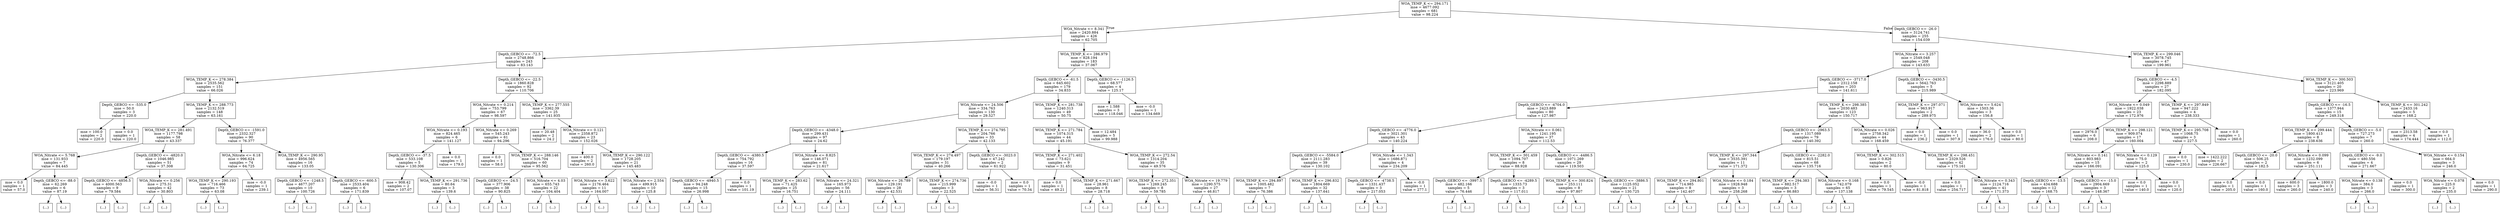 digraph Tree {
node [shape=box] ;
0 [label="WOA_TEMP_K <= 294.171\nmse = 4677.092\nsamples = 681\nvalue = 98.224"] ;
1 [label="WOA_Nitrate <= 8.341\nmse = 2420.884\nsamples = 426\nvalue = 62.705"] ;
0 -> 1 [labeldistance=2.5, labelangle=45, headlabel="True"] ;
2 [label="Depth_GEBCO <= -72.5\nmse = 2748.866\nsamples = 243\nvalue = 83.143"] ;
1 -> 2 ;
3 [label="WOA_TEMP_K <= 278.384\nmse = 2535.562\nsamples = 151\nvalue = 66.026"] ;
2 -> 3 ;
4 [label="Depth_GEBCO <= -535.0\nmse = 50.0\nsamples = 3\nvalue = 220.0"] ;
3 -> 4 ;
5 [label="mse = 100.0\nsamples = 2\nvalue = 220.0"] ;
4 -> 5 ;
6 [label="mse = 0.0\nsamples = 1\nvalue = 220.0"] ;
4 -> 6 ;
7 [label="WOA_TEMP_K <= 288.773\nmse = 2132.519\nsamples = 148\nvalue = 63.161"] ;
3 -> 7 ;
8 [label="WOA_TEMP_K <= 281.491\nmse = 1177.798\nsamples = 58\nvalue = 43.337"] ;
7 -> 8 ;
9 [label="WOA_Nitrate <= 5.768\nmse = 131.933\nsamples = 7\nvalue = 84.445"] ;
8 -> 9 ;
10 [label="mse = 0.0\nsamples = 1\nvalue = 57.0"] ;
9 -> 10 ;
11 [label="Depth_GEBCO <= -88.0\nmse = 62.269\nsamples = 6\nvalue = 87.19"] ;
9 -> 11 ;
12 [label="(...)"] ;
11 -> 12 ;
21 [label="(...)"] ;
11 -> 21 ;
22 [label="Depth_GEBCO <= -4820.0\nmse = 1046.985\nsamples = 51\nvalue = 37.308"] ;
8 -> 22 ;
23 [label="Depth_GEBCO <= -4856.5\nmse = 4000.563\nsamples = 9\nvalue = 79.584"] ;
22 -> 23 ;
24 [label="(...)"] ;
23 -> 24 ;
37 [label="(...)"] ;
23 -> 37 ;
38 [label="WOA_Nitrate <= 0.256\nmse = 275.31\nsamples = 42\nvalue = 30.803"] ;
22 -> 38 ;
39 [label="(...)"] ;
38 -> 39 ;
44 [label="(...)"] ;
38 -> 44 ;
103 [label="Depth_GEBCO <= -1591.0\nmse = 2332.327\nsamples = 90\nvalue = 76.377"] ;
7 -> 103 ;
104 [label="WOA_Nitrate <= 6.18\nmse = 996.624\nsamples = 74\nvalue = 64.725"] ;
103 -> 104 ;
105 [label="WOA_TEMP_K <= 290.193\nmse = 716.466\nsamples = 73\nvalue = 63.08"] ;
104 -> 105 ;
106 [label="(...)"] ;
105 -> 106 ;
129 [label="(...)"] ;
105 -> 129 ;
226 [label="mse = -0.0\nsamples = 1\nvalue = 239.1"] ;
104 -> 226 ;
227 [label="WOA_TEMP_K <= 290.95\nmse = 4956.565\nsamples = 16\nvalue = 133.05"] ;
103 -> 227 ;
228 [label="Depth_GEBCO <= -1248.5\nmse = 4677.207\nsamples = 10\nvalue = 100.726"] ;
227 -> 228 ;
229 [label="(...)"] ;
228 -> 229 ;
230 [label="(...)"] ;
228 -> 230 ;
245 [label="Depth_GEBCO <= -600.5\nmse = 2533.404\nsamples = 6\nvalue = 171.839"] ;
227 -> 245 ;
246 [label="(...)"] ;
245 -> 246 ;
247 [label="(...)"] ;
245 -> 247 ;
252 [label="Depth_GEBCO <= -22.5\nmse = 1860.828\nsamples = 92\nvalue = 110.706"] ;
2 -> 252 ;
253 [label="WOA_Nitrate <= 0.214\nmse = 753.799\nsamples = 67\nvalue = 98.597"] ;
252 -> 253 ;
254 [label="WOA_Nitrate <= 0.193\nmse = 824.465\nsamples = 6\nvalue = 141.127"] ;
253 -> 254 ;
255 [label="Depth_GEBCO <= -37.5\nmse = 533.108\nsamples = 5\nvalue = 130.306"] ;
254 -> 255 ;
256 [label="mse = 908.42\nsamples = 2\nvalue = 107.07"] ;
255 -> 256 ;
257 [label="WOA_TEMP_K <= 291.736\nmse = 80.64\nsamples = 3\nvalue = 139.6"] ;
255 -> 257 ;
258 [label="(...)"] ;
257 -> 258 ;
259 [label="(...)"] ;
257 -> 259 ;
260 [label="mse = 0.0\nsamples = 1\nvalue = 179.0"] ;
254 -> 260 ;
261 [label="WOA_Nitrate <= 0.269\nmse = 545.243\nsamples = 61\nvalue = 94.296"] ;
253 -> 261 ;
262 [label="mse = 0.0\nsamples = 1\nvalue = 58.0"] ;
261 -> 262 ;
263 [label="WOA_TEMP_K <= 288.146\nmse = 516.704\nsamples = 60\nvalue = 95.562"] ;
261 -> 263 ;
264 [label="Depth_GEBCO <= -24.5\nmse = 377.906\nsamples = 38\nvalue = 90.825"] ;
263 -> 264 ;
265 [label="(...)"] ;
264 -> 265 ;
320 [label="(...)"] ;
264 -> 320 ;
321 [label="WOA_Nitrate <= 4.03\nmse = 655.743\nsamples = 22\nvalue = 104.404"] ;
263 -> 321 ;
322 [label="(...)"] ;
321 -> 322 ;
355 [label="(...)"] ;
321 -> 355 ;
358 [label="WOA_TEMP_K <= 277.555\nmse = 3362.39\nsamples = 25\nvalue = 141.935"] ;
252 -> 358 ;
359 [label="mse = 20.48\nsamples = 2\nvalue = 24.2"] ;
358 -> 359 ;
360 [label="WOA_Nitrate <= 0.121\nmse = 2358.872\nsamples = 23\nvalue = 152.026"] ;
358 -> 360 ;
361 [label="mse = 400.0\nsamples = 2\nvalue = 260.0"] ;
360 -> 361 ;
362 [label="WOA_TEMP_K <= 290.122\nmse = 1728.205\nsamples = 21\nvalue = 145.483"] ;
360 -> 362 ;
363 [label="WOA_Nitrate <= 3.622\nmse = 2176.464\nsamples = 11\nvalue = 164.007"] ;
362 -> 363 ;
364 [label="(...)"] ;
363 -> 364 ;
375 [label="(...)"] ;
363 -> 375 ;
384 [label="WOA_Nitrate <= 2.554\nmse = 499.915\nsamples = 10\nvalue = 125.8"] ;
362 -> 384 ;
385 [label="(...)"] ;
384 -> 385 ;
392 [label="(...)"] ;
384 -> 392 ;
403 [label="WOA_TEMP_K <= 286.979\nmse = 828.194\nsamples = 183\nvalue = 37.067"] ;
1 -> 403 ;
404 [label="Depth_GEBCO <= -61.5\nmse = 645.602\nsamples = 179\nvalue = 34.833"] ;
403 -> 404 ;
405 [label="WOA_Nitrate <= 24.506\nmse = 334.763\nsamples = 130\nvalue = 29.527"] ;
404 -> 405 ;
406 [label="Depth_GEBCO <= -4348.0\nmse = 299.431\nsamples = 97\nvalue = 24.62"] ;
405 -> 406 ;
407 [label="Depth_GEBCO <= -4380.5\nmse = 754.792\nsamples = 16\nvalue = 37.597"] ;
406 -> 407 ;
408 [label="Depth_GEBCO <= -4940.5\nmse = 94.248\nsamples = 15\nvalue = 26.998"] ;
407 -> 408 ;
409 [label="(...)"] ;
408 -> 409 ;
420 [label="(...)"] ;
408 -> 420 ;
437 [label="mse = 0.0\nsamples = 1\nvalue = 101.19"] ;
407 -> 437 ;
438 [label="WOA_Nitrate <= 8.825\nmse = 146.071\nsamples = 81\nvalue = 21.617"] ;
406 -> 438 ;
439 [label="WOA_TEMP_K <= 283.62\nmse = 71.425\nsamples = 25\nvalue = 16.751"] ;
438 -> 439 ;
440 [label="(...)"] ;
439 -> 440 ;
451 [label="(...)"] ;
439 -> 451 ;
452 [label="WOA_Nitrate <= 24.321\nmse = 165.973\nsamples = 56\nvalue = 24.111"] ;
438 -> 452 ;
453 [label="(...)"] ;
452 -> 453 ;
542 [label="(...)"] ;
452 -> 542 ;
553 [label="WOA_TEMP_K <= 274.795\nmse = 204.766\nsamples = 33\nvalue = 42.133"] ;
405 -> 553 ;
554 [label="WOA_TEMP_K <= 274.497\nmse = 179.197\nsamples = 31\nvalue = 40.266"] ;
553 -> 554 ;
555 [label="WOA_Nitrate <= 26.789\nmse = 129.191\nsamples = 28\nvalue = 42.531"] ;
554 -> 555 ;
556 [label="(...)"] ;
555 -> 556 ;
585 [label="(...)"] ;
555 -> 585 ;
608 [label="WOA_TEMP_K <= 274.736\nmse = 215.999\nsamples = 3\nvalue = 22.525"] ;
554 -> 608 ;
609 [label="(...)"] ;
608 -> 609 ;
612 [label="(...)"] ;
608 -> 612 ;
613 [label="Depth_GEBCO <= -3023.0\nmse = 47.242\nsamples = 2\nvalue = 61.922"] ;
553 -> 613 ;
614 [label="mse = -0.0\nsamples = 1\nvalue = 56.31"] ;
613 -> 614 ;
615 [label="mse = 0.0\nsamples = 1\nvalue = 70.34"] ;
613 -> 615 ;
616 [label="WOA_TEMP_K <= 281.738\nmse = 1240.313\nsamples = 49\nvalue = 50.75"] ;
404 -> 616 ;
617 [label="WOA_TEMP_K <= 271.784\nmse = 1074.315\nsamples = 44\nvalue = 45.191"] ;
616 -> 617 ;
618 [label="WOA_TEMP_K <= 271.402\nmse = 73.621\nsamples = 9\nvalue = 31.451"] ;
617 -> 618 ;
619 [label="mse = 0.0\nsamples = 1\nvalue = 49.21"] ;
618 -> 619 ;
620 [label="WOA_TEMP_K <= 271.667\nmse = 28.961\nsamples = 8\nvalue = 28.718"] ;
618 -> 620 ;
621 [label="(...)"] ;
620 -> 621 ;
628 [label="(...)"] ;
620 -> 628 ;
629 [label="WOA_TEMP_K <= 272.54\nmse = 1314.204\nsamples = 35\nvalue = 49.576"] ;
617 -> 629 ;
630 [label="WOA_TEMP_K <= 272.351\nmse = 1269.245\nsamples = 8\nvalue = 59.785"] ;
629 -> 630 ;
631 [label="(...)"] ;
630 -> 631 ;
634 [label="(...)"] ;
630 -> 634 ;
637 [label="WOA_Nitrate <= 19.779\nmse = 1290.575\nsamples = 27\nvalue = 46.817"] ;
629 -> 637 ;
638 [label="(...)"] ;
637 -> 638 ;
645 [label="(...)"] ;
637 -> 645 ;
646 [label="mse = 12.484\nsamples = 5\nvalue = 99.988"] ;
616 -> 646 ;
647 [label="Depth_GEBCO <= -1126.5\nmse = 68.577\nsamples = 4\nvalue = 125.17"] ;
403 -> 647 ;
648 [label="mse = 1.588\nsamples = 3\nvalue = 118.046"] ;
647 -> 648 ;
649 [label="mse = -0.0\nsamples = 1\nvalue = 134.669"] ;
647 -> 649 ;
650 [label="Depth_GEBCO <= -26.0\nmse = 3124.741\nsamples = 255\nvalue = 154.039"] ;
0 -> 650 [labeldistance=2.5, labelangle=-45, headlabel="False"] ;
651 [label="WOA_Nitrate <= 3.257\nmse = 2549.048\nsamples = 208\nvalue = 143.633"] ;
650 -> 651 ;
652 [label="Depth_GEBCO <= -3717.0\nmse = 2312.158\nsamples = 203\nvalue = 141.611"] ;
651 -> 652 ;
653 [label="Depth_GEBCO <= -4704.0\nmse = 2423.889\nsamples = 80\nvalue = 127.987"] ;
652 -> 653 ;
654 [label="Depth_GEBCO <= -4776.0\nmse = 3021.301\nsamples = 43\nvalue = 140.224"] ;
653 -> 654 ;
655 [label="Depth_GEBCO <= -5584.0\nmse = 2111.283\nsamples = 39\nvalue = 130.102"] ;
654 -> 655 ;
656 [label="WOA_TEMP_K <= 294.897\nmse = 1005.482\nsamples = 7\nvalue = 76.386"] ;
655 -> 656 ;
657 [label="(...)"] ;
656 -> 657 ;
658 [label="(...)"] ;
656 -> 658 ;
667 [label="WOA_TEMP_K <= 296.832\nmse = 1804.669\nsamples = 32\nvalue = 137.641"] ;
655 -> 667 ;
668 [label="(...)"] ;
667 -> 668 ;
675 [label="(...)"] ;
667 -> 675 ;
730 [label="WOA_Nitrate <= 1.343\nmse = 1686.871\nsamples = 4\nvalue = 234.209"] ;
654 -> 730 ;
731 [label="Depth_GEBCO <= -4738.5\nmse = 1331.437\nsamples = 3\nvalue = 217.053"] ;
730 -> 731 ;
732 [label="(...)"] ;
731 -> 732 ;
733 [label="(...)"] ;
731 -> 733 ;
736 [label="mse = -0.0\nsamples = 1\nvalue = 277.1"] ;
730 -> 736 ;
737 [label="WOA_Nitrate <= 0.061\nmse = 1241.195\nsamples = 37\nvalue = 112.53"] ;
653 -> 737 ;
738 [label="WOA_TEMP_K <= 301.459\nmse = 1094.707\nsamples = 8\nvalue = 88.928"] ;
737 -> 738 ;
739 [label="Depth_GEBCO <= -3997.5\nmse = 482.166\nsamples = 5\nvalue = 76.446"] ;
738 -> 739 ;
740 [label="(...)"] ;
739 -> 740 ;
747 [label="(...)"] ;
739 -> 747 ;
748 [label="Depth_GEBCO <= -4289.5\nmse = 1333.73\nsamples = 3\nvalue = 117.011"] ;
738 -> 748 ;
749 [label="(...)"] ;
748 -> 749 ;
750 [label="(...)"] ;
748 -> 750 ;
753 [label="Depth_GEBCO <= -4486.5\nmse = 1071.269\nsamples = 29\nvalue = 119.503"] ;
737 -> 753 ;
754 [label="WOA_TEMP_K <= 300.824\nmse = 253.111\nsamples = 8\nvalue = 97.807"] ;
753 -> 754 ;
755 [label="(...)"] ;
754 -> 755 ;
762 [label="(...)"] ;
754 -> 762 ;
767 [label="Depth_GEBCO <= -3886.5\nmse = 1125.052\nsamples = 21\nvalue = 130.725"] ;
753 -> 767 ;
768 [label="(...)"] ;
767 -> 768 ;
799 [label="(...)"] ;
767 -> 799 ;
808 [label="WOA_TEMP_K <= 298.385\nmse = 2030.483\nsamples = 123\nvalue = 150.717"] ;
652 -> 808 ;
809 [label="Depth_GEBCO <= -2963.5\nmse = 1317.089\nsamples = 79\nvalue = 140.392"] ;
808 -> 809 ;
810 [label="WOA_TEMP_K <= 297.344\nmse = 3535.391\nsamples = 11\nvalue = 171.372"] ;
809 -> 810 ;
811 [label="WOA_TEMP_K <= 294.801\nmse = 714.985\nsamples = 8\nvalue = 142.407"] ;
810 -> 811 ;
812 [label="(...)"] ;
811 -> 812 ;
813 [label="(...)"] ;
811 -> 813 ;
824 [label="WOA_Nitrate <= 0.184\nmse = 1928.948\nsamples = 3\nvalue = 258.268"] ;
810 -> 824 ;
825 [label="(...)"] ;
824 -> 825 ;
828 [label="(...)"] ;
824 -> 828 ;
829 [label="Depth_GEBCO <= -2282.0\nmse = 815.51\nsamples = 68\nvalue = 135.716"] ;
809 -> 829 ;
830 [label="WOA_TEMP_K <= 294.383\nmse = 882.517\nsamples = 3\nvalue = 86.883"] ;
829 -> 830 ;
831 [label="(...)"] ;
830 -> 831 ;
832 [label="(...)"] ;
830 -> 832 ;
835 [label="WOA_Nitrate <= 0.168\nmse = 742.079\nsamples = 65\nvalue = 137.138"] ;
829 -> 835 ;
836 [label="(...)"] ;
835 -> 836 ;
867 [label="(...)"] ;
835 -> 867 ;
932 [label="WOA_Nitrate <= 0.026\nmse = 2758.342\nsamples = 44\nvalue = 168.459"] ;
808 -> 932 ;
933 [label="WOA_TEMP_K <= 302.515\nmse = 0.826\nsamples = 2\nvalue = 80.0"] ;
932 -> 933 ;
934 [label="mse = 0.0\nsamples = 1\nvalue = 79.545"] ;
933 -> 934 ;
935 [label="mse = -0.0\nsamples = 1\nvalue = 81.818"] ;
933 -> 935 ;
936 [label="WOA_TEMP_K <= 298.451\nmse = 2329.526\nsamples = 42\nvalue = 175.161"] ;
932 -> 936 ;
937 [label="mse = 0.0\nsamples = 1\nvalue = 254.717"] ;
936 -> 937 ;
938 [label="WOA_Nitrate <= 0.343\nmse = 2124.716\nsamples = 41\nvalue = 171.373"] ;
936 -> 938 ;
939 [label="(...)"] ;
938 -> 939 ;
986 [label="(...)"] ;
938 -> 986 ;
999 [label="Depth_GEBCO <= -3430.5\nmse = 5642.763\nsamples = 5\nvalue = 215.989"] ;
651 -> 999 ;
1000 [label="WOA_TEMP_K <= 297.071\nmse = 963.917\nsamples = 2\nvalue = 289.975"] ;
999 -> 1000 ;
1001 [label="mse = 0.0\nsamples = 1\nvalue = 236.2"] ;
1000 -> 1001 ;
1002 [label="mse = 0.0\nsamples = 1\nvalue = 307.9"] ;
1000 -> 1002 ;
1003 [label="WOA_Nitrate <= 5.624\nmse = 1503.36\nsamples = 3\nvalue = 156.8"] ;
999 -> 1003 ;
1004 [label="mse = 36.0\nsamples = 2\nvalue = 176.0"] ;
1003 -> 1004 ;
1005 [label="mse = 0.0\nsamples = 1\nvalue = 80.0"] ;
1003 -> 1005 ;
1006 [label="WOA_TEMP_K <= 299.046\nmse = 3078.745\nsamples = 47\nvalue = 199.961"] ;
650 -> 1006 ;
1007 [label="Depth_GEBCO <= -4.5\nmse = 2298.889\nsamples = 27\nvalue = 182.095"] ;
1006 -> 1007 ;
1008 [label="WOA_Nitrate <= 0.049\nmse = 1922.038\nsamples = 23\nvalue = 172.976"] ;
1007 -> 1008 ;
1009 [label="mse = 2976.0\nsamples = 6\nvalue = 208.0"] ;
1008 -> 1009 ;
1010 [label="WOA_TEMP_K <= 298.121\nmse = 909.074\nsamples = 17\nvalue = 160.004"] ;
1008 -> 1010 ;
1011 [label="WOA_Nitrate <= 0.141\nmse = 803.983\nsamples = 15\nvalue = 166.091"] ;
1010 -> 1011 ;
1012 [label="Depth_GEBCO <= -13.5\nmse = 434.688\nsamples = 12\nvalue = 168.75"] ;
1011 -> 1012 ;
1013 [label="(...)"] ;
1012 -> 1013 ;
1022 [label="(...)"] ;
1012 -> 1022 ;
1023 [label="Depth_GEBCO <= -15.0\nmse = 2904.669\nsamples = 3\nvalue = 148.367"] ;
1011 -> 1023 ;
1024 [label="(...)"] ;
1023 -> 1024 ;
1025 [label="(...)"] ;
1023 -> 1025 ;
1026 [label="WOA_Nitrate <= 0.129\nmse = 75.0\nsamples = 2\nvalue = 125.0"] ;
1010 -> 1026 ;
1027 [label="mse = 0.0\nsamples = 1\nvalue = 140.0"] ;
1026 -> 1027 ;
1028 [label="mse = 0.0\nsamples = 1\nvalue = 120.0"] ;
1026 -> 1028 ;
1029 [label="WOA_TEMP_K <= 297.849\nmse = 947.222\nsamples = 4\nvalue = 238.333"] ;
1007 -> 1029 ;
1030 [label="WOA_TEMP_K <= 295.708\nmse = 1068.75\nsamples = 3\nvalue = 227.5"] ;
1029 -> 1030 ;
1031 [label="mse = 0.0\nsamples = 1\nvalue = 230.0"] ;
1030 -> 1031 ;
1032 [label="mse = 1422.222\nsamples = 2\nvalue = 226.667"] ;
1030 -> 1032 ;
1033 [label="mse = 0.0\nsamples = 1\nvalue = 260.0"] ;
1029 -> 1033 ;
1034 [label="WOA_TEMP_K <= 300.503\nmse = 3121.405\nsamples = 20\nvalue = 223.969"] ;
1006 -> 1034 ;
1035 [label="Depth_GEBCO <= -16.5\nmse = 1377.944\nsamples = 15\nvalue = 249.318"] ;
1034 -> 1035 ;
1036 [label="WOA_TEMP_K <= 299.444\nmse = 1800.413\nsamples = 8\nvalue = 238.636"] ;
1035 -> 1036 ;
1037 [label="Depth_GEBCO <= -20.0\nmse = 506.25\nsamples = 2\nvalue = 182.5"] ;
1036 -> 1037 ;
1038 [label="mse = 0.0\nsamples = 1\nvalue = 205.0"] ;
1037 -> 1038 ;
1039 [label="mse = 0.0\nsamples = 1\nvalue = 160.0"] ;
1037 -> 1039 ;
1040 [label="WOA_Nitrate <= 0.099\nmse = 1232.099\nsamples = 6\nvalue = 251.111"] ;
1036 -> 1040 ;
1041 [label="mse = 600.0\nsamples = 3\nvalue = 260.0"] ;
1040 -> 1041 ;
1042 [label="mse = 1800.0\nsamples = 3\nvalue = 240.0"] ;
1040 -> 1042 ;
1043 [label="Depth_GEBCO <= -5.0\nmse = 727.273\nsamples = 7\nvalue = 260.0"] ;
1035 -> 1043 ;
1044 [label="Depth_GEBCO <= -9.0\nmse = 480.556\nsamples = 4\nvalue = 271.667"] ;
1043 -> 1044 ;
1045 [label="WOA_Nitrate <= 0.138\nmse = 384.0\nsamples = 3\nvalue = 266.0"] ;
1044 -> 1045 ;
1046 [label="(...)"] ;
1045 -> 1046 ;
1047 [label="(...)"] ;
1045 -> 1047 ;
1048 [label="mse = 0.0\nsamples = 1\nvalue = 300.0"] ;
1044 -> 1048 ;
1049 [label="WOA_Nitrate <= 0.154\nmse = 664.0\nsamples = 3\nvalue = 246.0"] ;
1043 -> 1049 ;
1050 [label="WOA_Nitrate <= 0.078\nmse = 225.0\nsamples = 2\nvalue = 235.0"] ;
1049 -> 1050 ;
1051 [label="(...)"] ;
1050 -> 1051 ;
1052 [label="(...)"] ;
1050 -> 1052 ;
1053 [label="mse = 0.0\nsamples = 1\nvalue = 290.0"] ;
1049 -> 1053 ;
1054 [label="WOA_TEMP_K <= 301.242\nmse = 2433.16\nsamples = 5\nvalue = 168.2"] ;
1034 -> 1054 ;
1055 [label="mse = 2313.58\nsamples = 4\nvalue = 174.444"] ;
1054 -> 1055 ;
1056 [label="mse = 0.0\nsamples = 1\nvalue = 112.0"] ;
1054 -> 1056 ;
}